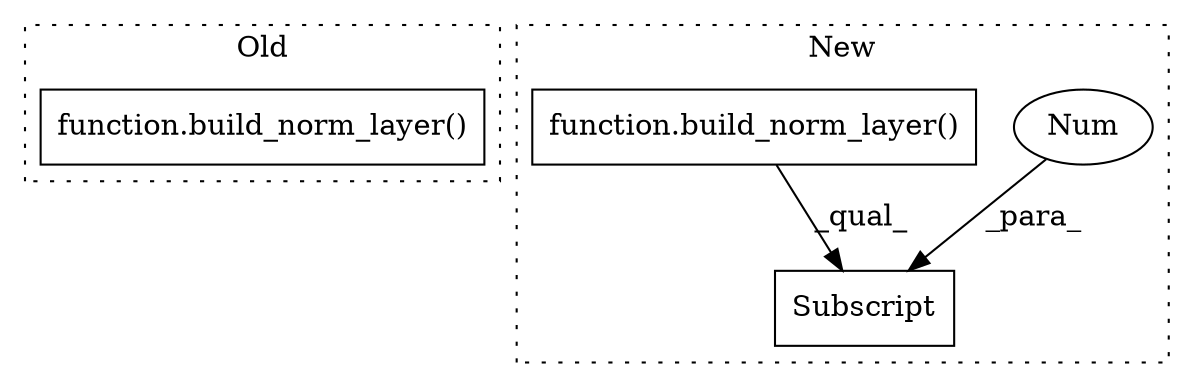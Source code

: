 digraph G {
subgraph cluster0 {
1 [label="function.build_norm_layer()" a="75" s="1414,1455" l="17,1" shape="box"];
label = "Old";
style="dotted";
}
subgraph cluster1 {
2 [label="Subscript" a="63" s="2047,0" l="46,0" shape="box"];
3 [label="Num" a="76" s="2091" l="1" shape="ellipse"];
4 [label="function.build_norm_layer()" a="75" s="2047,2089" l="17,1" shape="box"];
label = "New";
style="dotted";
}
3 -> 2 [label="_para_"];
4 -> 2 [label="_qual_"];
}